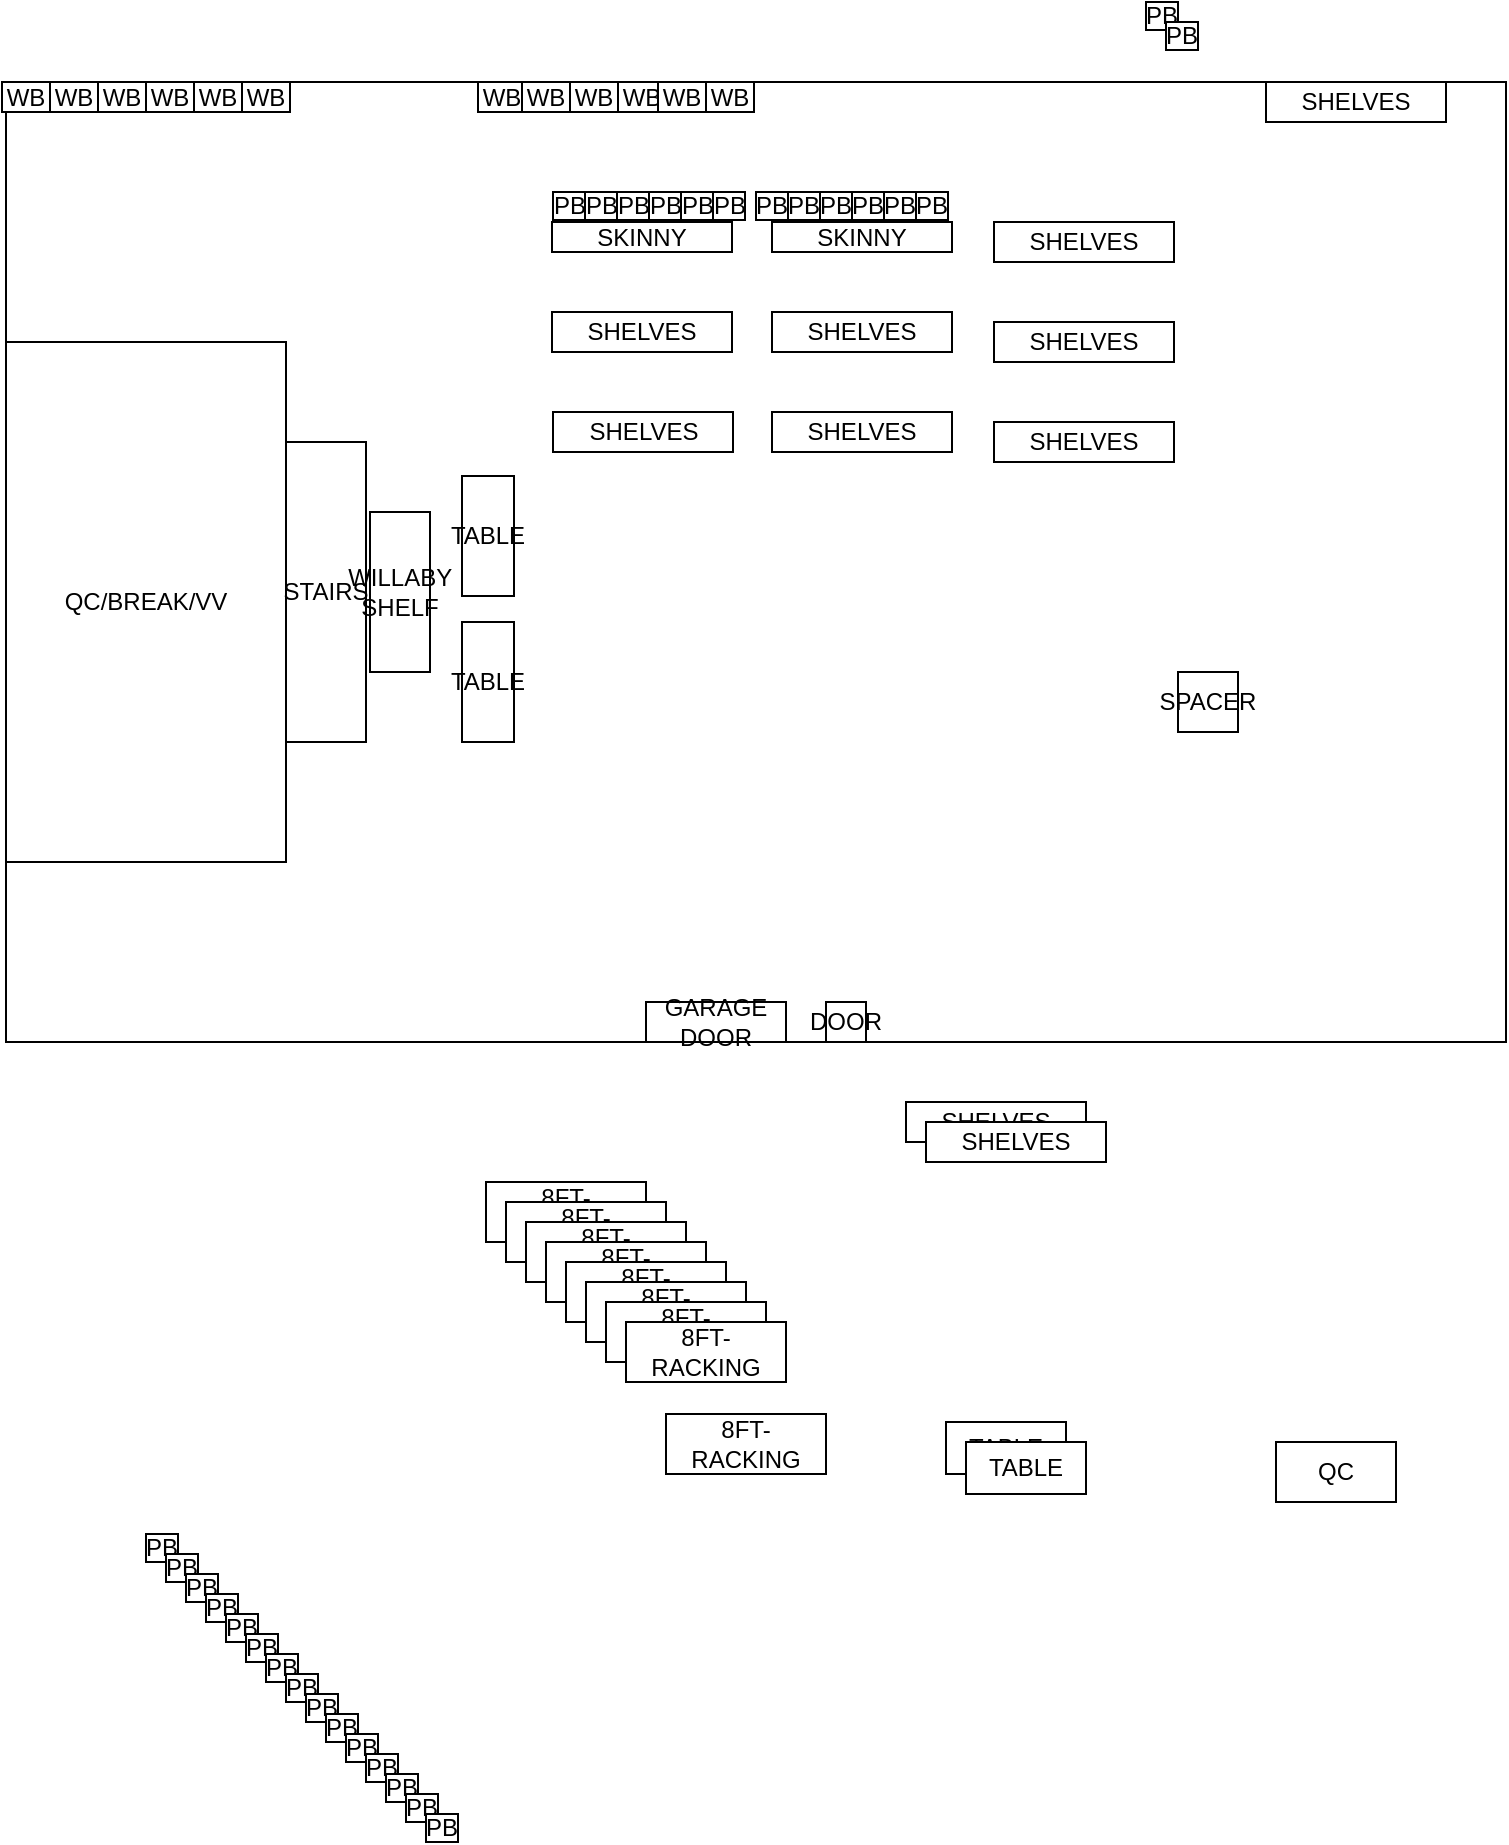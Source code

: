 <mxfile version="24.8.3">
  <diagram name="Page-1" id="p2TR9Vz6fpGwFdtY-92V">
    <mxGraphModel dx="816" dy="505" grid="1" gridSize="10" guides="1" tooltips="1" connect="1" arrows="1" fold="1" page="1" pageScale="1" pageWidth="850" pageHeight="1100" math="0" shadow="0">
      <root>
        <mxCell id="0" />
        <mxCell id="1" parent="0" />
        <mxCell id="fRGhDktETYHb91IR-q1d-1" value="" style="rounded=0;whiteSpace=wrap;html=1;movable=0;resizable=0;rotatable=0;deletable=0;editable=0;locked=1;connectable=0;" vertex="1" parent="1">
          <mxGeometry x="80" y="60" width="750" height="480" as="geometry" />
        </mxCell>
        <mxCell id="fRGhDktETYHb91IR-q1d-3" value="QC/BREAK/VV" style="rounded=0;whiteSpace=wrap;html=1;" vertex="1" parent="1">
          <mxGeometry x="80" y="190" width="140" height="260" as="geometry" />
        </mxCell>
        <mxCell id="fRGhDktETYHb91IR-q1d-4" value="8FT-RACKING" style="rounded=0;whiteSpace=wrap;html=1;direction=west;" vertex="1" parent="1">
          <mxGeometry x="320" y="610" width="80" height="30" as="geometry" />
        </mxCell>
        <mxCell id="fRGhDktETYHb91IR-q1d-5" value="SPACER" style="whiteSpace=wrap;html=1;aspect=fixed;" vertex="1" parent="1">
          <mxGeometry x="666" y="355" width="30" height="30" as="geometry" />
        </mxCell>
        <mxCell id="fRGhDktETYHb91IR-q1d-6" value="8FT-RACKING" style="rounded=0;whiteSpace=wrap;html=1;direction=west;" vertex="1" parent="1">
          <mxGeometry x="330" y="620" width="80" height="30" as="geometry" />
        </mxCell>
        <mxCell id="fRGhDktETYHb91IR-q1d-7" value="8FT-RACKING" style="rounded=0;whiteSpace=wrap;html=1;direction=west;" vertex="1" parent="1">
          <mxGeometry x="340" y="630" width="80" height="30" as="geometry" />
        </mxCell>
        <mxCell id="fRGhDktETYHb91IR-q1d-8" value="8FT-RACKING" style="rounded=0;whiteSpace=wrap;html=1;direction=west;" vertex="1" parent="1">
          <mxGeometry x="350" y="640" width="80" height="30" as="geometry" />
        </mxCell>
        <mxCell id="fRGhDktETYHb91IR-q1d-9" value="8FT-RACKING" style="rounded=0;whiteSpace=wrap;html=1;direction=west;" vertex="1" parent="1">
          <mxGeometry x="360" y="650" width="80" height="30" as="geometry" />
        </mxCell>
        <mxCell id="fRGhDktETYHb91IR-q1d-10" value="8FT-RACKING" style="rounded=0;whiteSpace=wrap;html=1;direction=west;" vertex="1" parent="1">
          <mxGeometry x="370" y="660" width="80" height="30" as="geometry" />
        </mxCell>
        <mxCell id="fRGhDktETYHb91IR-q1d-11" value="8FT-RACKING" style="rounded=0;whiteSpace=wrap;html=1;direction=west;" vertex="1" parent="1">
          <mxGeometry x="380" y="670" width="80" height="30" as="geometry" />
        </mxCell>
        <mxCell id="fRGhDktETYHb91IR-q1d-12" value="STAIRS" style="rounded=0;whiteSpace=wrap;html=1;direction=west;" vertex="1" parent="1">
          <mxGeometry x="220" y="240" width="40" height="150" as="geometry" />
        </mxCell>
        <mxCell id="fRGhDktETYHb91IR-q1d-13" value="SHELVES" style="rounded=0;whiteSpace=wrap;html=1;" vertex="1" parent="1">
          <mxGeometry x="530" y="570" width="90" height="20" as="geometry" />
        </mxCell>
        <mxCell id="fRGhDktETYHb91IR-q1d-14" value="SHELVES" style="rounded=0;whiteSpace=wrap;html=1;" vertex="1" parent="1">
          <mxGeometry x="540" y="580" width="90" height="20" as="geometry" />
        </mxCell>
        <mxCell id="fRGhDktETYHb91IR-q1d-15" value="SHELVES" style="rounded=0;whiteSpace=wrap;html=1;" vertex="1" parent="1">
          <mxGeometry x="710" y="60" width="90" height="20" as="geometry" />
        </mxCell>
        <mxCell id="fRGhDktETYHb91IR-q1d-16" value="SHELVES" style="rounded=0;whiteSpace=wrap;html=1;" vertex="1" parent="1">
          <mxGeometry x="574" y="230" width="90" height="20" as="geometry" />
        </mxCell>
        <mxCell id="fRGhDktETYHb91IR-q1d-17" value="SHELVES" style="rounded=0;whiteSpace=wrap;html=1;" vertex="1" parent="1">
          <mxGeometry x="463" y="225" width="90" height="20" as="geometry" />
        </mxCell>
        <mxCell id="fRGhDktETYHb91IR-q1d-18" value="SHELVES" style="rounded=0;whiteSpace=wrap;html=1;" vertex="1" parent="1">
          <mxGeometry x="353.5" y="225" width="90" height="20" as="geometry" />
        </mxCell>
        <mxCell id="fRGhDktETYHb91IR-q1d-19" value="SHELVES" style="rounded=0;whiteSpace=wrap;html=1;" vertex="1" parent="1">
          <mxGeometry x="574" y="130" width="90" height="20" as="geometry" />
        </mxCell>
        <mxCell id="fRGhDktETYHb91IR-q1d-20" value="SHELVES" style="rounded=0;whiteSpace=wrap;html=1;" vertex="1" parent="1">
          <mxGeometry x="463" y="175" width="90" height="20" as="geometry" />
        </mxCell>
        <mxCell id="fRGhDktETYHb91IR-q1d-21" value="SHELVES" style="rounded=0;whiteSpace=wrap;html=1;" vertex="1" parent="1">
          <mxGeometry x="353" y="175" width="90" height="20" as="geometry" />
        </mxCell>
        <mxCell id="fRGhDktETYHb91IR-q1d-22" value="SHELVES" style="rounded=0;whiteSpace=wrap;html=1;direction=west;" vertex="1" parent="1">
          <mxGeometry x="574" y="180" width="90" height="20" as="geometry" />
        </mxCell>
        <mxCell id="fRGhDktETYHb91IR-q1d-23" value="SKINNY" style="rounded=0;whiteSpace=wrap;html=1;" vertex="1" parent="1">
          <mxGeometry x="463" y="130" width="90" height="15" as="geometry" />
        </mxCell>
        <mxCell id="fRGhDktETYHb91IR-q1d-24" value="SKINNY" style="rounded=0;whiteSpace=wrap;html=1;" vertex="1" parent="1">
          <mxGeometry x="353" y="130" width="90" height="15" as="geometry" />
        </mxCell>
        <mxCell id="fRGhDktETYHb91IR-q1d-29" value="TABLE" style="rounded=0;whiteSpace=wrap;html=1;" vertex="1" parent="1">
          <mxGeometry x="550" y="730" width="60" height="26" as="geometry" />
        </mxCell>
        <mxCell id="fRGhDktETYHb91IR-q1d-30" value="WILLABY SHELF" style="rounded=0;whiteSpace=wrap;html=1;direction=north;" vertex="1" parent="1">
          <mxGeometry x="262" y="275" width="30" height="80" as="geometry" />
        </mxCell>
        <mxCell id="fRGhDktETYHb91IR-q1d-31" value="TABLE" style="rounded=0;whiteSpace=wrap;html=1;" vertex="1" parent="1">
          <mxGeometry x="560" y="740" width="60" height="26" as="geometry" />
        </mxCell>
        <mxCell id="fRGhDktETYHb91IR-q1d-32" value="TABLE" style="rounded=0;whiteSpace=wrap;html=1;direction=south;" vertex="1" parent="1">
          <mxGeometry x="308" y="257" width="26" height="60" as="geometry" />
        </mxCell>
        <mxCell id="fRGhDktETYHb91IR-q1d-33" value="TABLE" style="rounded=0;whiteSpace=wrap;html=1;direction=south;" vertex="1" parent="1">
          <mxGeometry x="308" y="330" width="26" height="60" as="geometry" />
        </mxCell>
        <mxCell id="fRGhDktETYHb91IR-q1d-34" value="QC" style="rounded=0;whiteSpace=wrap;html=1;" vertex="1" parent="1">
          <mxGeometry x="715" y="740" width="60" height="30" as="geometry" />
        </mxCell>
        <mxCell id="fRGhDktETYHb91IR-q1d-35" value="8FT-RACKING" style="rounded=0;whiteSpace=wrap;html=1;direction=west;" vertex="1" parent="1">
          <mxGeometry x="390" y="680" width="80" height="30" as="geometry" />
        </mxCell>
        <mxCell id="fRGhDktETYHb91IR-q1d-36" value="8FT-RACKING" style="rounded=0;whiteSpace=wrap;html=1;direction=west;" vertex="1" parent="1">
          <mxGeometry x="410" y="726" width="80" height="30" as="geometry" />
        </mxCell>
        <mxCell id="fRGhDktETYHb91IR-q1d-37" value="GARAGE DOOR" style="rounded=0;whiteSpace=wrap;html=1;" vertex="1" parent="1">
          <mxGeometry x="400" y="520" width="70" height="20" as="geometry" />
        </mxCell>
        <mxCell id="fRGhDktETYHb91IR-q1d-38" value="DOOR" style="rounded=0;whiteSpace=wrap;html=1;" vertex="1" parent="1">
          <mxGeometry x="490" y="520" width="20" height="20" as="geometry" />
        </mxCell>
        <mxCell id="fRGhDktETYHb91IR-q1d-41" value="WB" style="rounded=0;whiteSpace=wrap;html=1;" vertex="1" parent="1">
          <mxGeometry x="78" y="60" width="24" height="15" as="geometry" />
        </mxCell>
        <mxCell id="fRGhDktETYHb91IR-q1d-48" value="WB" style="rounded=0;whiteSpace=wrap;html=1;" vertex="1" parent="1">
          <mxGeometry x="102" y="60" width="24" height="15" as="geometry" />
        </mxCell>
        <mxCell id="fRGhDktETYHb91IR-q1d-49" value="WB" style="rounded=0;whiteSpace=wrap;html=1;" vertex="1" parent="1">
          <mxGeometry x="126" y="60" width="24" height="15" as="geometry" />
        </mxCell>
        <mxCell id="fRGhDktETYHb91IR-q1d-50" value="WB" style="rounded=0;whiteSpace=wrap;html=1;" vertex="1" parent="1">
          <mxGeometry x="150" y="60" width="24" height="15" as="geometry" />
        </mxCell>
        <mxCell id="fRGhDktETYHb91IR-q1d-51" value="WB" style="rounded=0;whiteSpace=wrap;html=1;" vertex="1" parent="1">
          <mxGeometry x="174" y="60" width="24" height="15" as="geometry" />
        </mxCell>
        <mxCell id="fRGhDktETYHb91IR-q1d-52" value="WB" style="rounded=0;whiteSpace=wrap;html=1;" vertex="1" parent="1">
          <mxGeometry x="198" y="60" width="24" height="15" as="geometry" />
        </mxCell>
        <mxCell id="fRGhDktETYHb91IR-q1d-53" value="WB" style="rounded=0;whiteSpace=wrap;html=1;" vertex="1" parent="1">
          <mxGeometry x="430" y="60" width="24" height="15" as="geometry" />
        </mxCell>
        <mxCell id="fRGhDktETYHb91IR-q1d-54" value="WB" style="rounded=0;whiteSpace=wrap;html=1;" vertex="1" parent="1">
          <mxGeometry x="316" y="60" width="24" height="15" as="geometry" />
        </mxCell>
        <mxCell id="fRGhDktETYHb91IR-q1d-55" value="WB" style="rounded=0;whiteSpace=wrap;html=1;" vertex="1" parent="1">
          <mxGeometry x="338" y="60" width="24" height="15" as="geometry" />
        </mxCell>
        <mxCell id="fRGhDktETYHb91IR-q1d-56" value="WB" style="rounded=0;whiteSpace=wrap;html=1;" vertex="1" parent="1">
          <mxGeometry x="362" y="60" width="24" height="15" as="geometry" />
        </mxCell>
        <mxCell id="fRGhDktETYHb91IR-q1d-57" value="WB" style="rounded=0;whiteSpace=wrap;html=1;" vertex="1" parent="1">
          <mxGeometry x="386" y="60" width="24" height="15" as="geometry" />
        </mxCell>
        <mxCell id="fRGhDktETYHb91IR-q1d-58" value="WB" style="rounded=0;whiteSpace=wrap;html=1;" vertex="1" parent="1">
          <mxGeometry x="406" y="60" width="24" height="15" as="geometry" />
        </mxCell>
        <mxCell id="fRGhDktETYHb91IR-q1d-59" value="PB" style="rounded=0;whiteSpace=wrap;html=1;" vertex="1" parent="1">
          <mxGeometry x="353.5" y="115" width="16" height="14" as="geometry" />
        </mxCell>
        <mxCell id="fRGhDktETYHb91IR-q1d-60" value="PB" style="rounded=0;whiteSpace=wrap;html=1;" vertex="1" parent="1">
          <mxGeometry x="369.5" y="115" width="16" height="14" as="geometry" />
        </mxCell>
        <mxCell id="fRGhDktETYHb91IR-q1d-61" value="PB" style="rounded=0;whiteSpace=wrap;html=1;" vertex="1" parent="1">
          <mxGeometry x="385.5" y="115" width="16" height="14" as="geometry" />
        </mxCell>
        <mxCell id="fRGhDktETYHb91IR-q1d-62" value="PB" style="rounded=0;whiteSpace=wrap;html=1;" vertex="1" parent="1">
          <mxGeometry x="401.5" y="115" width="16" height="14" as="geometry" />
        </mxCell>
        <mxCell id="fRGhDktETYHb91IR-q1d-63" value="PB" style="rounded=0;whiteSpace=wrap;html=1;" vertex="1" parent="1">
          <mxGeometry x="417.5" y="115" width="16" height="14" as="geometry" />
        </mxCell>
        <mxCell id="fRGhDktETYHb91IR-q1d-64" value="PB" style="rounded=0;whiteSpace=wrap;html=1;" vertex="1" parent="1">
          <mxGeometry x="433.5" y="115" width="16" height="14" as="geometry" />
        </mxCell>
        <mxCell id="fRGhDktETYHb91IR-q1d-65" value="PB" style="rounded=0;whiteSpace=wrap;html=1;" vertex="1" parent="1">
          <mxGeometry x="455" y="115" width="16" height="14" as="geometry" />
        </mxCell>
        <mxCell id="fRGhDktETYHb91IR-q1d-66" value="PB" style="rounded=0;whiteSpace=wrap;html=1;" vertex="1" parent="1">
          <mxGeometry x="471" y="115" width="16" height="14" as="geometry" />
        </mxCell>
        <mxCell id="fRGhDktETYHb91IR-q1d-67" value="PB" style="rounded=0;whiteSpace=wrap;html=1;" vertex="1" parent="1">
          <mxGeometry x="487" y="115" width="16" height="14" as="geometry" />
        </mxCell>
        <mxCell id="fRGhDktETYHb91IR-q1d-68" value="PB" style="rounded=0;whiteSpace=wrap;html=1;" vertex="1" parent="1">
          <mxGeometry x="503" y="115" width="16" height="14" as="geometry" />
        </mxCell>
        <mxCell id="fRGhDktETYHb91IR-q1d-69" value="PB" style="rounded=0;whiteSpace=wrap;html=1;" vertex="1" parent="1">
          <mxGeometry x="519" y="115" width="16" height="14" as="geometry" />
        </mxCell>
        <mxCell id="fRGhDktETYHb91IR-q1d-70" value="PB" style="rounded=0;whiteSpace=wrap;html=1;" vertex="1" parent="1">
          <mxGeometry x="535" y="115" width="16" height="14" as="geometry" />
        </mxCell>
        <mxCell id="fRGhDktETYHb91IR-q1d-71" value="PB" style="rounded=0;whiteSpace=wrap;html=1;" vertex="1" parent="1">
          <mxGeometry x="650" y="20" width="16" height="14" as="geometry" />
        </mxCell>
        <mxCell id="fRGhDktETYHb91IR-q1d-72" value="PB" style="rounded=0;whiteSpace=wrap;html=1;" vertex="1" parent="1">
          <mxGeometry x="660" y="30" width="16" height="14" as="geometry" />
        </mxCell>
        <mxCell id="fRGhDktETYHb91IR-q1d-73" value="PB" style="rounded=0;whiteSpace=wrap;html=1;" vertex="1" parent="1">
          <mxGeometry x="150" y="786" width="16" height="14" as="geometry" />
        </mxCell>
        <mxCell id="fRGhDktETYHb91IR-q1d-74" value="PB" style="rounded=0;whiteSpace=wrap;html=1;" vertex="1" parent="1">
          <mxGeometry x="160" y="796" width="16" height="14" as="geometry" />
        </mxCell>
        <mxCell id="fRGhDktETYHb91IR-q1d-75" value="PB" style="rounded=0;whiteSpace=wrap;html=1;" vertex="1" parent="1">
          <mxGeometry x="170" y="806" width="16" height="14" as="geometry" />
        </mxCell>
        <mxCell id="fRGhDktETYHb91IR-q1d-76" value="PB" style="rounded=0;whiteSpace=wrap;html=1;" vertex="1" parent="1">
          <mxGeometry x="180" y="816" width="16" height="14" as="geometry" />
        </mxCell>
        <mxCell id="fRGhDktETYHb91IR-q1d-77" value="PB" style="rounded=0;whiteSpace=wrap;html=1;" vertex="1" parent="1">
          <mxGeometry x="190" y="826" width="16" height="14" as="geometry" />
        </mxCell>
        <mxCell id="fRGhDktETYHb91IR-q1d-78" value="PB" style="rounded=0;whiteSpace=wrap;html=1;" vertex="1" parent="1">
          <mxGeometry x="200" y="836" width="16" height="14" as="geometry" />
        </mxCell>
        <mxCell id="fRGhDktETYHb91IR-q1d-79" value="PB" style="rounded=0;whiteSpace=wrap;html=1;" vertex="1" parent="1">
          <mxGeometry x="210" y="846" width="16" height="14" as="geometry" />
        </mxCell>
        <mxCell id="fRGhDktETYHb91IR-q1d-80" value="PB" style="rounded=0;whiteSpace=wrap;html=1;" vertex="1" parent="1">
          <mxGeometry x="220" y="856" width="16" height="14" as="geometry" />
        </mxCell>
        <mxCell id="fRGhDktETYHb91IR-q1d-81" value="PB" style="rounded=0;whiteSpace=wrap;html=1;" vertex="1" parent="1">
          <mxGeometry x="230" y="866" width="16" height="14" as="geometry" />
        </mxCell>
        <mxCell id="fRGhDktETYHb91IR-q1d-82" value="PB" style="rounded=0;whiteSpace=wrap;html=1;" vertex="1" parent="1">
          <mxGeometry x="240" y="876" width="16" height="14" as="geometry" />
        </mxCell>
        <mxCell id="fRGhDktETYHb91IR-q1d-83" value="PB" style="rounded=0;whiteSpace=wrap;html=1;" vertex="1" parent="1">
          <mxGeometry x="250" y="886" width="16" height="14" as="geometry" />
        </mxCell>
        <mxCell id="fRGhDktETYHb91IR-q1d-84" value="PB" style="rounded=0;whiteSpace=wrap;html=1;" vertex="1" parent="1">
          <mxGeometry x="260" y="896" width="16" height="14" as="geometry" />
        </mxCell>
        <mxCell id="fRGhDktETYHb91IR-q1d-85" value="PB" style="rounded=0;whiteSpace=wrap;html=1;" vertex="1" parent="1">
          <mxGeometry x="270" y="906" width="16" height="14" as="geometry" />
        </mxCell>
        <mxCell id="fRGhDktETYHb91IR-q1d-86" value="PB" style="rounded=0;whiteSpace=wrap;html=1;" vertex="1" parent="1">
          <mxGeometry x="280" y="916" width="16" height="14" as="geometry" />
        </mxCell>
        <mxCell id="fRGhDktETYHb91IR-q1d-87" value="PB" style="rounded=0;whiteSpace=wrap;html=1;" vertex="1" parent="1">
          <mxGeometry x="290" y="926" width="16" height="14" as="geometry" />
        </mxCell>
      </root>
    </mxGraphModel>
  </diagram>
</mxfile>
